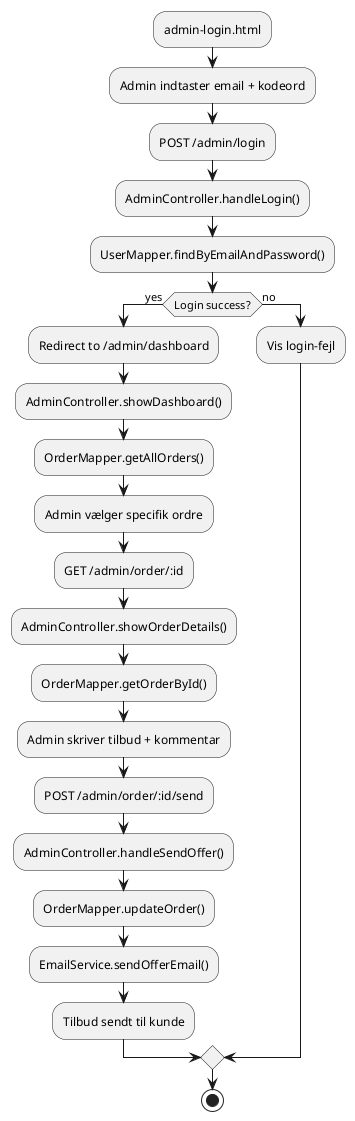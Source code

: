@startuml
skinparam monochrome true
skinparam shadowing false
left to right direction
title Carport Admin Flow

start
@startuml

:admin-login.html;
:Admin indtaster email + kodeord;
:POST /admin/login;
:AdminController.handleLogin();
:UserMapper.findByEmailAndPassword();

if (Login success?) then (yes)
  :Redirect to /admin/dashboard;
  :AdminController.showDashboard();
  :OrderMapper.getAllOrders();

  :Admin vælger specifik ordre;
  :GET /admin/order/:id;
  :AdminController.showOrderDetails();
  :OrderMapper.getOrderById();

  :Admin skriver tilbud + kommentar;
  :POST /admin/order/:id/send;
  :AdminController.handleSendOffer();
  :OrderMapper.updateOrder();
  :EmailService.sendOfferEmail();
  :Tilbud sendt til kunde;
else (no)
  :Vis login-fejl;
endif

stop
@enduml
